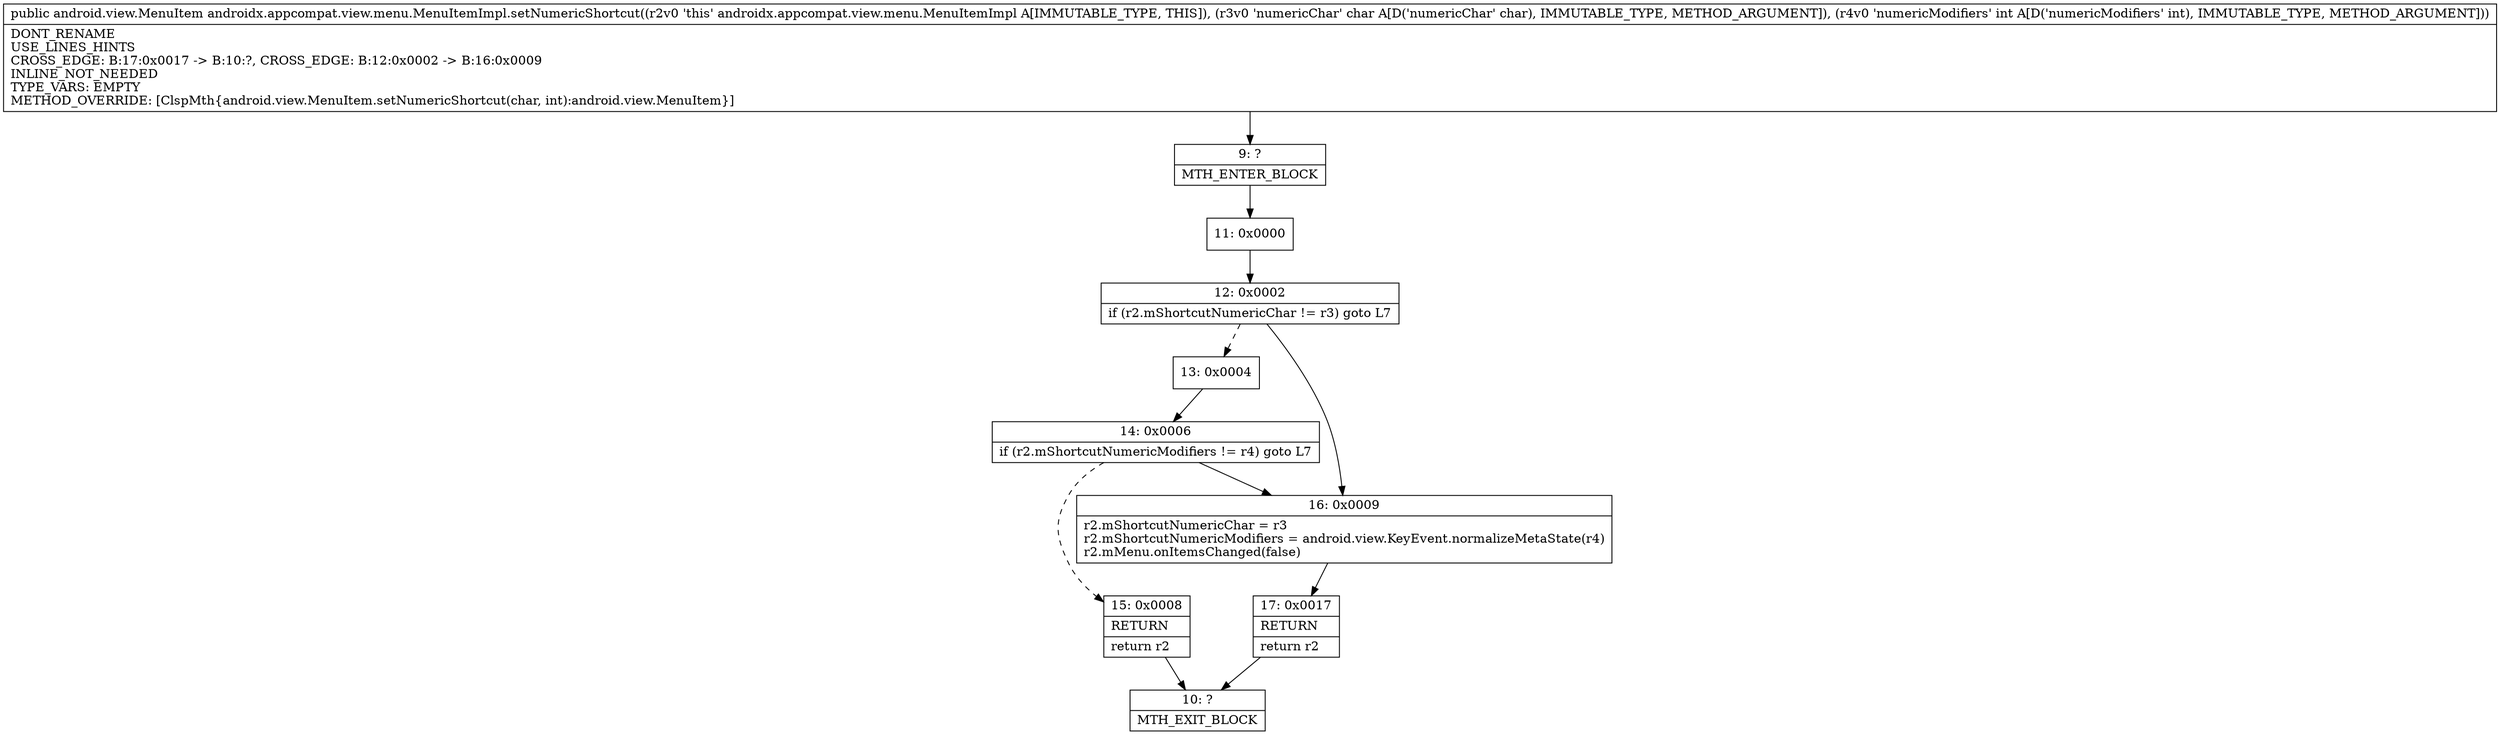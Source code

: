 digraph "CFG forandroidx.appcompat.view.menu.MenuItemImpl.setNumericShortcut(CI)Landroid\/view\/MenuItem;" {
Node_9 [shape=record,label="{9\:\ ?|MTH_ENTER_BLOCK\l}"];
Node_11 [shape=record,label="{11\:\ 0x0000}"];
Node_12 [shape=record,label="{12\:\ 0x0002|if (r2.mShortcutNumericChar != r3) goto L7\l}"];
Node_13 [shape=record,label="{13\:\ 0x0004}"];
Node_14 [shape=record,label="{14\:\ 0x0006|if (r2.mShortcutNumericModifiers != r4) goto L7\l}"];
Node_15 [shape=record,label="{15\:\ 0x0008|RETURN\l|return r2\l}"];
Node_10 [shape=record,label="{10\:\ ?|MTH_EXIT_BLOCK\l}"];
Node_16 [shape=record,label="{16\:\ 0x0009|r2.mShortcutNumericChar = r3\lr2.mShortcutNumericModifiers = android.view.KeyEvent.normalizeMetaState(r4)\lr2.mMenu.onItemsChanged(false)\l}"];
Node_17 [shape=record,label="{17\:\ 0x0017|RETURN\l|return r2\l}"];
MethodNode[shape=record,label="{public android.view.MenuItem androidx.appcompat.view.menu.MenuItemImpl.setNumericShortcut((r2v0 'this' androidx.appcompat.view.menu.MenuItemImpl A[IMMUTABLE_TYPE, THIS]), (r3v0 'numericChar' char A[D('numericChar' char), IMMUTABLE_TYPE, METHOD_ARGUMENT]), (r4v0 'numericModifiers' int A[D('numericModifiers' int), IMMUTABLE_TYPE, METHOD_ARGUMENT]))  | DONT_RENAME\lUSE_LINES_HINTS\lCROSS_EDGE: B:17:0x0017 \-\> B:10:?, CROSS_EDGE: B:12:0x0002 \-\> B:16:0x0009\lINLINE_NOT_NEEDED\lTYPE_VARS: EMPTY\lMETHOD_OVERRIDE: [ClspMth\{android.view.MenuItem.setNumericShortcut(char, int):android.view.MenuItem\}]\l}"];
MethodNode -> Node_9;Node_9 -> Node_11;
Node_11 -> Node_12;
Node_12 -> Node_13[style=dashed];
Node_12 -> Node_16;
Node_13 -> Node_14;
Node_14 -> Node_15[style=dashed];
Node_14 -> Node_16;
Node_15 -> Node_10;
Node_16 -> Node_17;
Node_17 -> Node_10;
}

